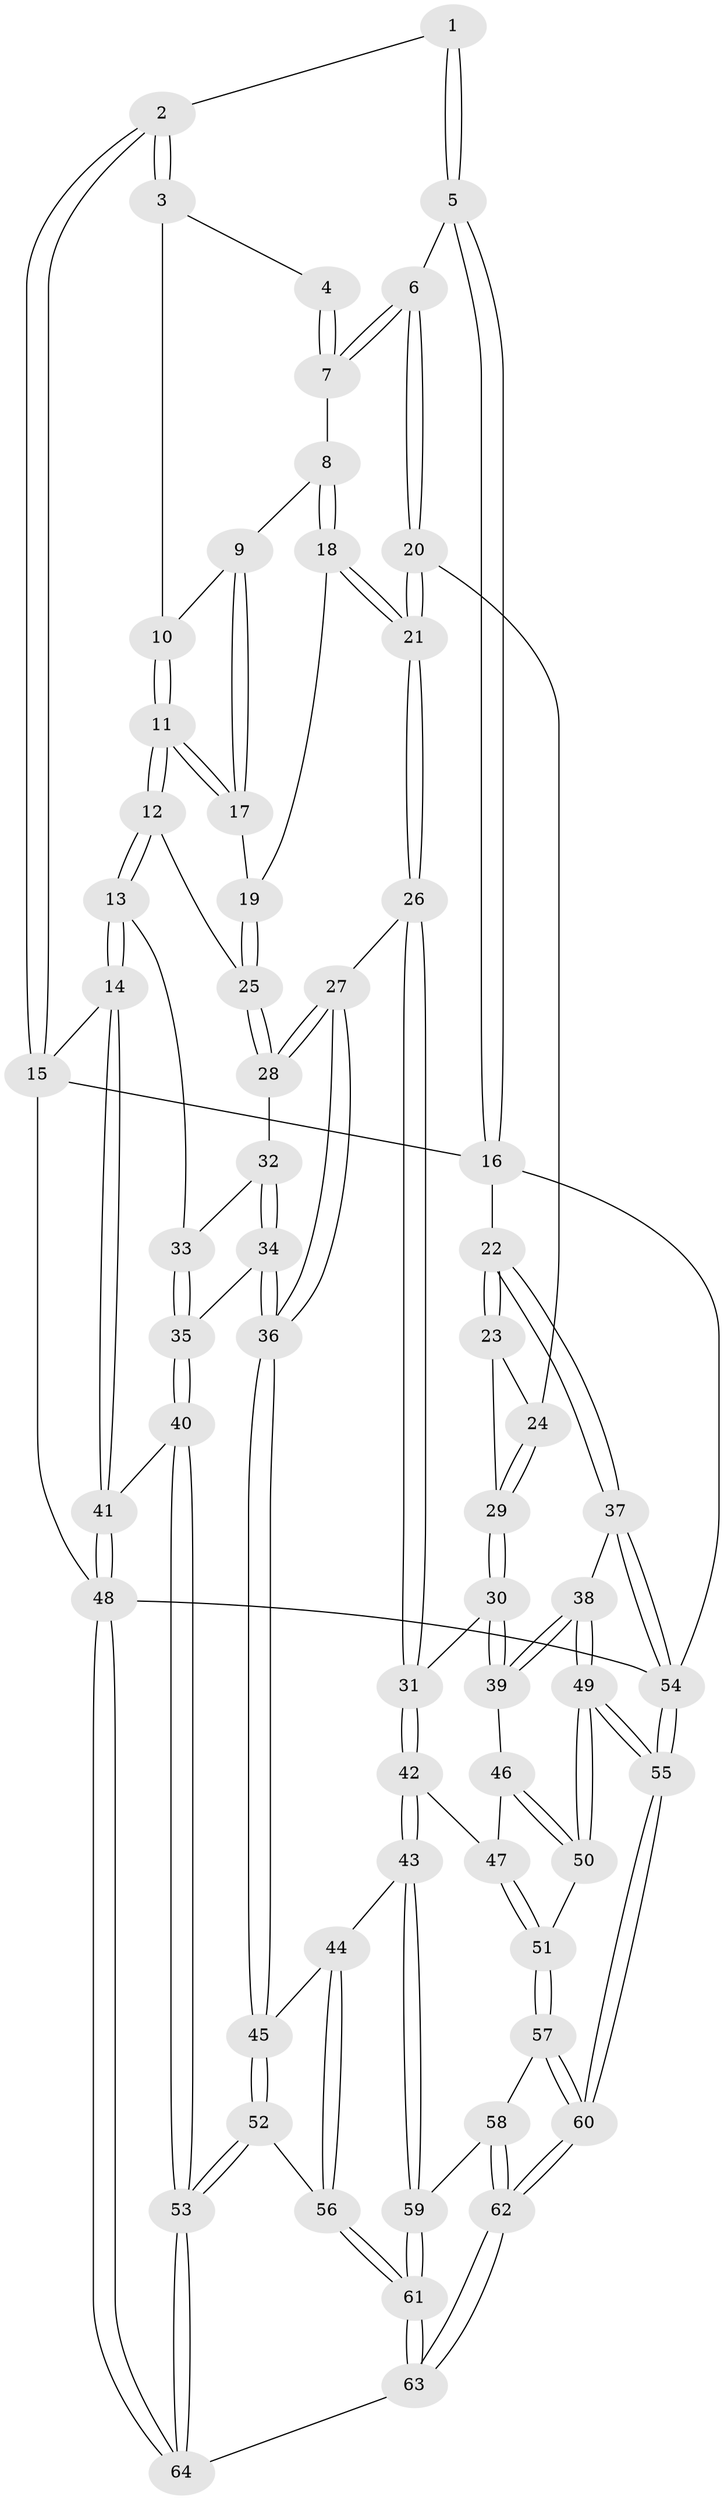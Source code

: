 // coarse degree distribution, {3: 0.1891891891891892, 6: 0.13513513513513514, 4: 0.43243243243243246, 5: 0.24324324324324326}
// Generated by graph-tools (version 1.1) at 2025/42/03/06/25 10:42:26]
// undirected, 64 vertices, 157 edges
graph export_dot {
graph [start="1"]
  node [color=gray90,style=filled];
  1 [pos="+0.4204293774373117+0"];
  2 [pos="+0+0"];
  3 [pos="+0.07336739056895149+0.06566686142886273"];
  4 [pos="+0.30906350913751657+0.15903014281094421"];
  5 [pos="+0.8219296320993283+0"];
  6 [pos="+0.5460465825799304+0.2774538797216927"];
  7 [pos="+0.3536976733266092+0.26143828963349075"];
  8 [pos="+0.30154303721025083+0.3043563638771877"];
  9 [pos="+0.26940208491610623+0.3094353599449914"];
  10 [pos="+0.12583373046553553+0.22034349423081787"];
  11 [pos="+0.030704269054298097+0.4495958160390261"];
  12 [pos="+0.011184576377655155+0.46109783798050874"];
  13 [pos="+0+0.4998017993921752"];
  14 [pos="+0+0.518172083792869"];
  15 [pos="+0+0"];
  16 [pos="+1+0"];
  17 [pos="+0.12867716147728261+0.42821101276921864"];
  18 [pos="+0.32367639144692156+0.4672103457436181"];
  19 [pos="+0.24226828278754675+0.4843330837642778"];
  20 [pos="+0.5554997409260768+0.374773138793748"];
  21 [pos="+0.4003570693613551+0.5318875661787101"];
  22 [pos="+0.9892846825226849+0.5554051713858293"];
  23 [pos="+0.768966378392241+0.5000990021155668"];
  24 [pos="+0.5892684285238644+0.41451404282376303"];
  25 [pos="+0.23251231910434855+0.5769488377647439"];
  26 [pos="+0.3956186866628959+0.6228595249930943"];
  27 [pos="+0.34750066023074716+0.6495527032521324"];
  28 [pos="+0.24429291720583393+0.6041990613894854"];
  29 [pos="+0.5843785122877786+0.6248149983866325"];
  30 [pos="+0.5829729099587202+0.6294084785604732"];
  31 [pos="+0.49006827908225076+0.6733461276622155"];
  32 [pos="+0.18060031201807047+0.6314101094527688"];
  33 [pos="+0.17194299081637401+0.6284257434751673"];
  34 [pos="+0.17402772489330132+0.7371633637256992"];
  35 [pos="+0.05519809550769744+0.7496376891217068"];
  36 [pos="+0.27987889703242197+0.7803063271107001"];
  37 [pos="+0.9879438276944357+0.5751126946495776"];
  38 [pos="+0.8822850034524781+0.6681938227622501"];
  39 [pos="+0.7176101194783264+0.6981727908812257"];
  40 [pos="+0+0.7731179439505329"];
  41 [pos="+0+0.7534376804824748"];
  42 [pos="+0.5208698332760846+0.8070289883034061"];
  43 [pos="+0.5097624687193281+0.8331962811367566"];
  44 [pos="+0.4713566703314127+0.8344170553568994"];
  45 [pos="+0.2825439653247996+0.7974272060276801"];
  46 [pos="+0.6488316493108388+0.7844569295447658"];
  47 [pos="+0.6389124750920736+0.7929607001799156"];
  48 [pos="+0+1"];
  49 [pos="+0.8211200168351084+0.8498184963090278"];
  50 [pos="+0.76117545513185+0.8541593323606805"];
  51 [pos="+0.6765360628380378+0.8788527069435168"];
  52 [pos="+0.2617072890360976+0.882255554998571"];
  53 [pos="+0.19614787757068503+0.9442862181033876"];
  54 [pos="+1+1"];
  55 [pos="+0.8787772943947668+1"];
  56 [pos="+0.34283974970519515+0.9217609435682931"];
  57 [pos="+0.672619734274501+0.8885559007922418"];
  58 [pos="+0.5946155847338699+0.9144758690362245"];
  59 [pos="+0.5130084005929835+0.8532433746020825"];
  60 [pos="+0.876879458821303+1"];
  61 [pos="+0.4481135144259234+1"];
  62 [pos="+0.6950300685984937+1"];
  63 [pos="+0.4820378831319979+1"];
  64 [pos="+0.17327263387385905+1"];
  1 -- 2;
  1 -- 5;
  1 -- 5;
  2 -- 3;
  2 -- 3;
  2 -- 15;
  2 -- 15;
  3 -- 4;
  3 -- 10;
  4 -- 7;
  4 -- 7;
  5 -- 6;
  5 -- 16;
  5 -- 16;
  6 -- 7;
  6 -- 7;
  6 -- 20;
  6 -- 20;
  7 -- 8;
  8 -- 9;
  8 -- 18;
  8 -- 18;
  9 -- 10;
  9 -- 17;
  9 -- 17;
  10 -- 11;
  10 -- 11;
  11 -- 12;
  11 -- 12;
  11 -- 17;
  11 -- 17;
  12 -- 13;
  12 -- 13;
  12 -- 25;
  13 -- 14;
  13 -- 14;
  13 -- 33;
  14 -- 15;
  14 -- 41;
  14 -- 41;
  15 -- 16;
  15 -- 48;
  16 -- 22;
  16 -- 54;
  17 -- 19;
  18 -- 19;
  18 -- 21;
  18 -- 21;
  19 -- 25;
  19 -- 25;
  20 -- 21;
  20 -- 21;
  20 -- 24;
  21 -- 26;
  21 -- 26;
  22 -- 23;
  22 -- 23;
  22 -- 37;
  22 -- 37;
  23 -- 24;
  23 -- 29;
  24 -- 29;
  24 -- 29;
  25 -- 28;
  25 -- 28;
  26 -- 27;
  26 -- 31;
  26 -- 31;
  27 -- 28;
  27 -- 28;
  27 -- 36;
  27 -- 36;
  28 -- 32;
  29 -- 30;
  29 -- 30;
  30 -- 31;
  30 -- 39;
  30 -- 39;
  31 -- 42;
  31 -- 42;
  32 -- 33;
  32 -- 34;
  32 -- 34;
  33 -- 35;
  33 -- 35;
  34 -- 35;
  34 -- 36;
  34 -- 36;
  35 -- 40;
  35 -- 40;
  36 -- 45;
  36 -- 45;
  37 -- 38;
  37 -- 54;
  37 -- 54;
  38 -- 39;
  38 -- 39;
  38 -- 49;
  38 -- 49;
  39 -- 46;
  40 -- 41;
  40 -- 53;
  40 -- 53;
  41 -- 48;
  41 -- 48;
  42 -- 43;
  42 -- 43;
  42 -- 47;
  43 -- 44;
  43 -- 59;
  43 -- 59;
  44 -- 45;
  44 -- 56;
  44 -- 56;
  45 -- 52;
  45 -- 52;
  46 -- 47;
  46 -- 50;
  46 -- 50;
  47 -- 51;
  47 -- 51;
  48 -- 64;
  48 -- 64;
  48 -- 54;
  49 -- 50;
  49 -- 50;
  49 -- 55;
  49 -- 55;
  50 -- 51;
  51 -- 57;
  51 -- 57;
  52 -- 53;
  52 -- 53;
  52 -- 56;
  53 -- 64;
  53 -- 64;
  54 -- 55;
  54 -- 55;
  55 -- 60;
  55 -- 60;
  56 -- 61;
  56 -- 61;
  57 -- 58;
  57 -- 60;
  57 -- 60;
  58 -- 59;
  58 -- 62;
  58 -- 62;
  59 -- 61;
  59 -- 61;
  60 -- 62;
  60 -- 62;
  61 -- 63;
  61 -- 63;
  62 -- 63;
  62 -- 63;
  63 -- 64;
}

